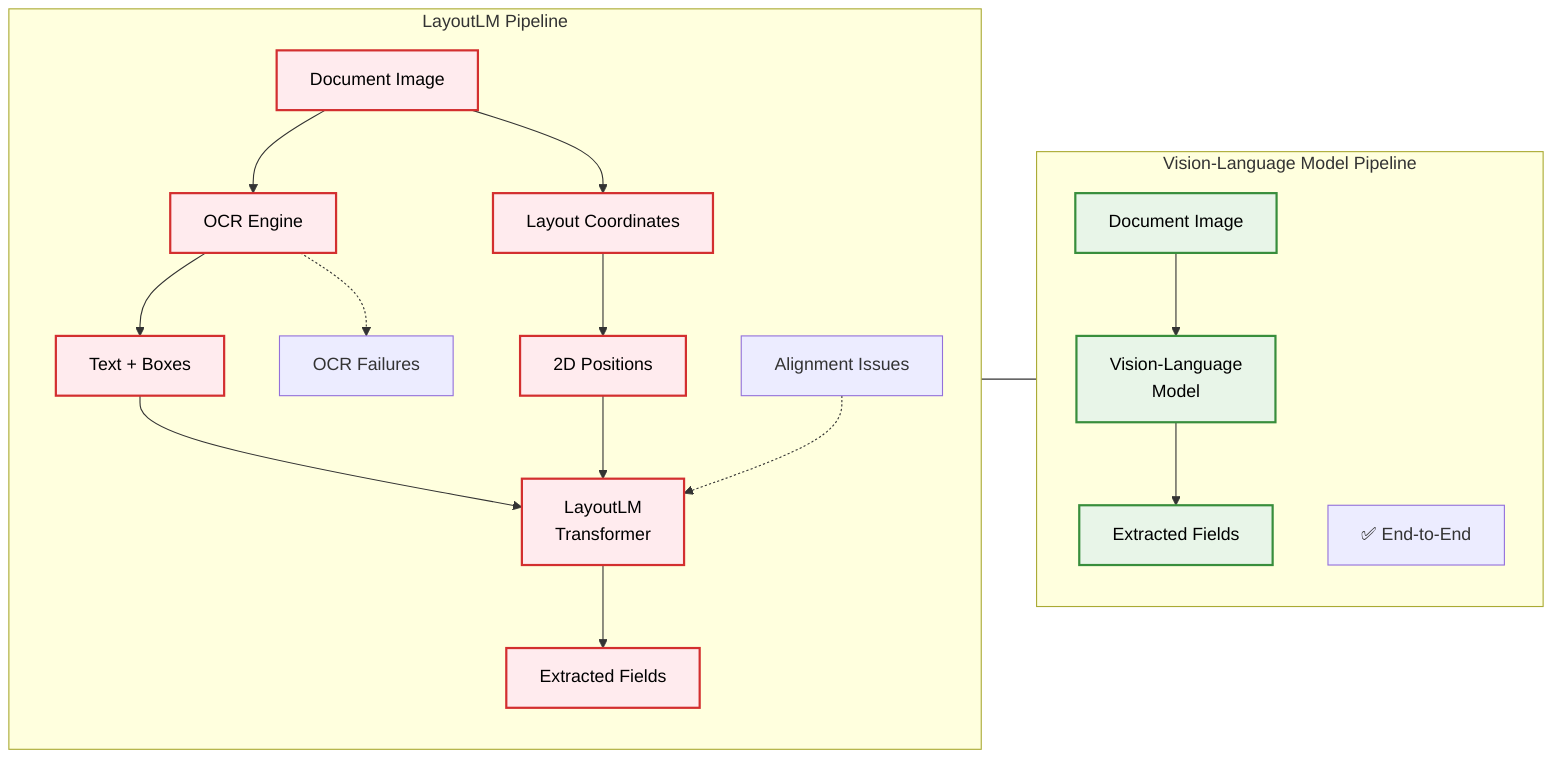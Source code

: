 flowchart LR
    subgraph layoutlm ["LayoutLM Pipeline"]
        direction TB
        L1[Document Image]
        L1 --> L2A[OCR Engine]
        L1 --> L2C[Layout Coordinates]
        
        L2A --> L3A[Text + Boxes]
        L2C --> L3C[2D Positions]
        
        L2A -.-> L7[OCR Failures]
        
        L3A --> L4[LayoutLM<br/>Transformer]
        L3C --> L4
        
        L8[Alignment Issues] -.-> L4
        
        L4 --> L5[Extracted Fields]
    end
    
    subgraph vit ["Vision-Language Model Pipeline"]
        direction TB  
        V1[Document Image] 
        V1 --> V2[Vision-Language<br/>Model]
        V2 --> V3[Extracted Fields]
        
        V7[✅ End-to-End]
    end
    
    %% Force left-to-right layout with LayoutLM first
    layoutlm --- vit
    
    %% Styling
    classDef layoutlmNode fill:#ffebee,stroke:#d32f2f,stroke-width:2px,color:#000
    classDef vitNode fill:#e8f5e8,stroke:#388e3c,stroke-width:2px,color:#000
    classDef issues fill:#fce4ec,stroke:#e91e63,stroke-width:2px,color:#000
    classDef benefits fill:#f1f8e9,stroke:#689f38,stroke-width:2px,color:#000
    
    class L1,L2A,L2C,L3A,L3C,L4,L5 layoutlmNode
    class V1,V2,V3 vitNode
    class L6 issues
    class V4 benefits
